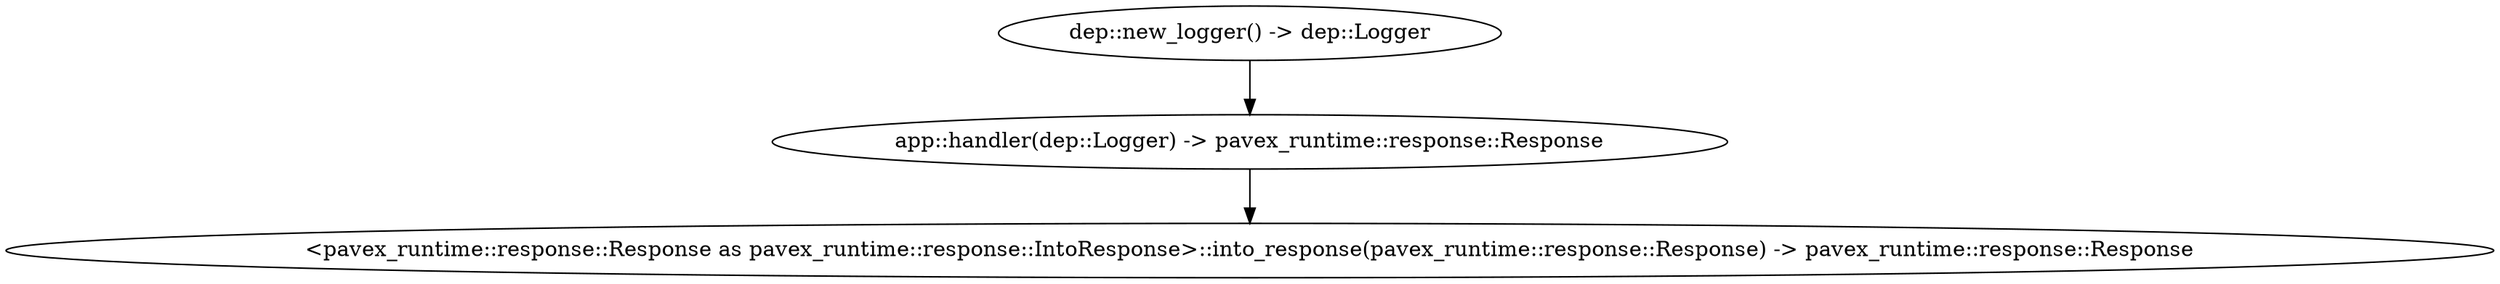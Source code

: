 digraph "GET /home" {
    0 [ label = "app::handler(dep::Logger) -> pavex_runtime::response::Response"]
    1 [ label = "dep::new_logger() -> dep::Logger"]
    2 [ label = "<pavex_runtime::response::Response as pavex_runtime::response::IntoResponse>::into_response(pavex_runtime::response::Response) -> pavex_runtime::response::Response"]
    1 -> 0 [ ]
    0 -> 2 [ ]
}
digraph app_state {
    0 [ label = "crate::ApplicationState() -> crate::ApplicationState"]
}